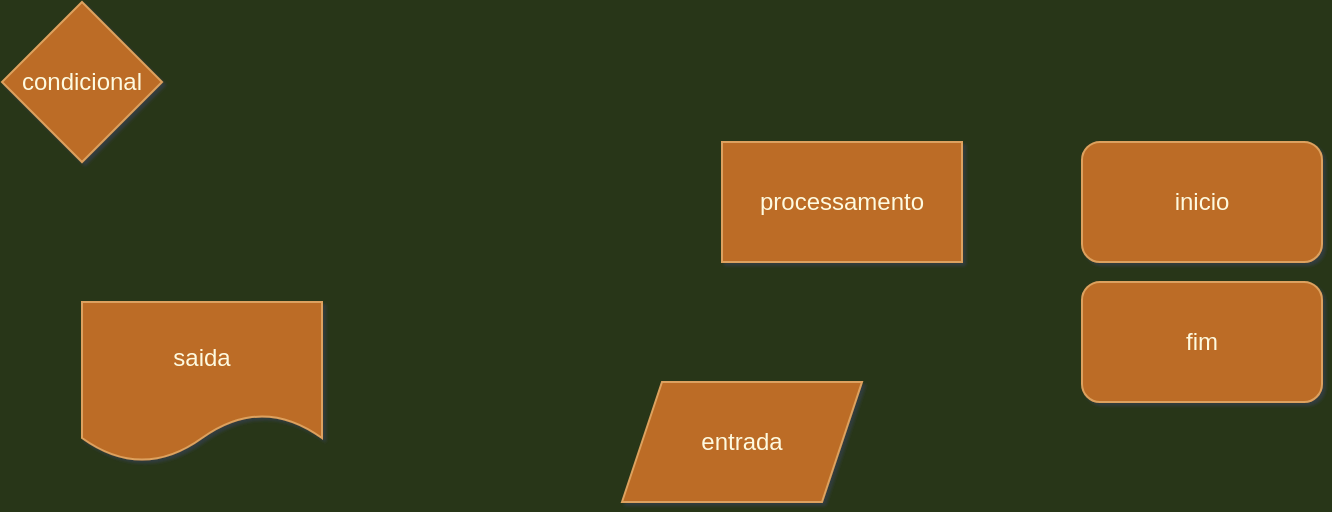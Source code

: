 <mxfile version="17.1.0" type="github">
  <diagram id="C5RBs43oDa-KdzZeNtuy" name="Page-1">
    <mxGraphModel dx="1108" dy="468" grid="1" gridSize="10" guides="1" tooltips="1" connect="1" arrows="1" fold="1" page="1" pageScale="1" pageWidth="827" pageHeight="1169" background="#283618" math="0" shadow="1">
      <root>
        <mxCell id="WIyWlLk6GJQsqaUBKTNV-0" />
        <mxCell id="WIyWlLk6GJQsqaUBKTNV-1" parent="WIyWlLk6GJQsqaUBKTNV-0" />
        <mxCell id="36wMK3rdm4XHX-4hNqLH-0" value="&lt;div&gt;condicional&lt;/div&gt;" style="rhombus;whiteSpace=wrap;html=1;fillColor=#BC6C25;strokeColor=#DDA15E;fontColor=#FEFAE0;" vertex="1" parent="WIyWlLk6GJQsqaUBKTNV-1">
          <mxGeometry x="70" y="60" width="80" height="80" as="geometry" />
        </mxCell>
        <mxCell id="36wMK3rdm4XHX-4hNqLH-1" value="entrada" style="shape=parallelogram;perimeter=parallelogramPerimeter;whiteSpace=wrap;html=1;fixedSize=1;fillColor=#BC6C25;strokeColor=#DDA15E;fontColor=#FEFAE0;" vertex="1" parent="WIyWlLk6GJQsqaUBKTNV-1">
          <mxGeometry x="380" y="250" width="120" height="60" as="geometry" />
        </mxCell>
        <mxCell id="36wMK3rdm4XHX-4hNqLH-2" value="processamento" style="rounded=0;whiteSpace=wrap;html=1;fillColor=#BC6C25;strokeColor=#DDA15E;fontColor=#FEFAE0;" vertex="1" parent="WIyWlLk6GJQsqaUBKTNV-1">
          <mxGeometry x="430" y="130" width="120" height="60" as="geometry" />
        </mxCell>
        <mxCell id="36wMK3rdm4XHX-4hNqLH-3" value="&lt;div&gt;saida&lt;/div&gt;" style="shape=document;whiteSpace=wrap;html=1;boundedLbl=1;fillColor=#BC6C25;strokeColor=#DDA15E;fontColor=#FEFAE0;" vertex="1" parent="WIyWlLk6GJQsqaUBKTNV-1">
          <mxGeometry x="110" y="210" width="120" height="80" as="geometry" />
        </mxCell>
        <mxCell id="36wMK3rdm4XHX-4hNqLH-4" value="inicio" style="rounded=1;whiteSpace=wrap;html=1;fillColor=#BC6C25;strokeColor=#DDA15E;fontColor=#FEFAE0;" vertex="1" parent="WIyWlLk6GJQsqaUBKTNV-1">
          <mxGeometry x="610" y="130" width="120" height="60" as="geometry" />
        </mxCell>
        <mxCell id="36wMK3rdm4XHX-4hNqLH-5" value="fim" style="rounded=1;whiteSpace=wrap;html=1;fillColor=#BC6C25;strokeColor=#DDA15E;fontColor=#FEFAE0;" vertex="1" parent="WIyWlLk6GJQsqaUBKTNV-1">
          <mxGeometry x="610" y="200" width="120" height="60" as="geometry" />
        </mxCell>
      </root>
    </mxGraphModel>
  </diagram>
</mxfile>
